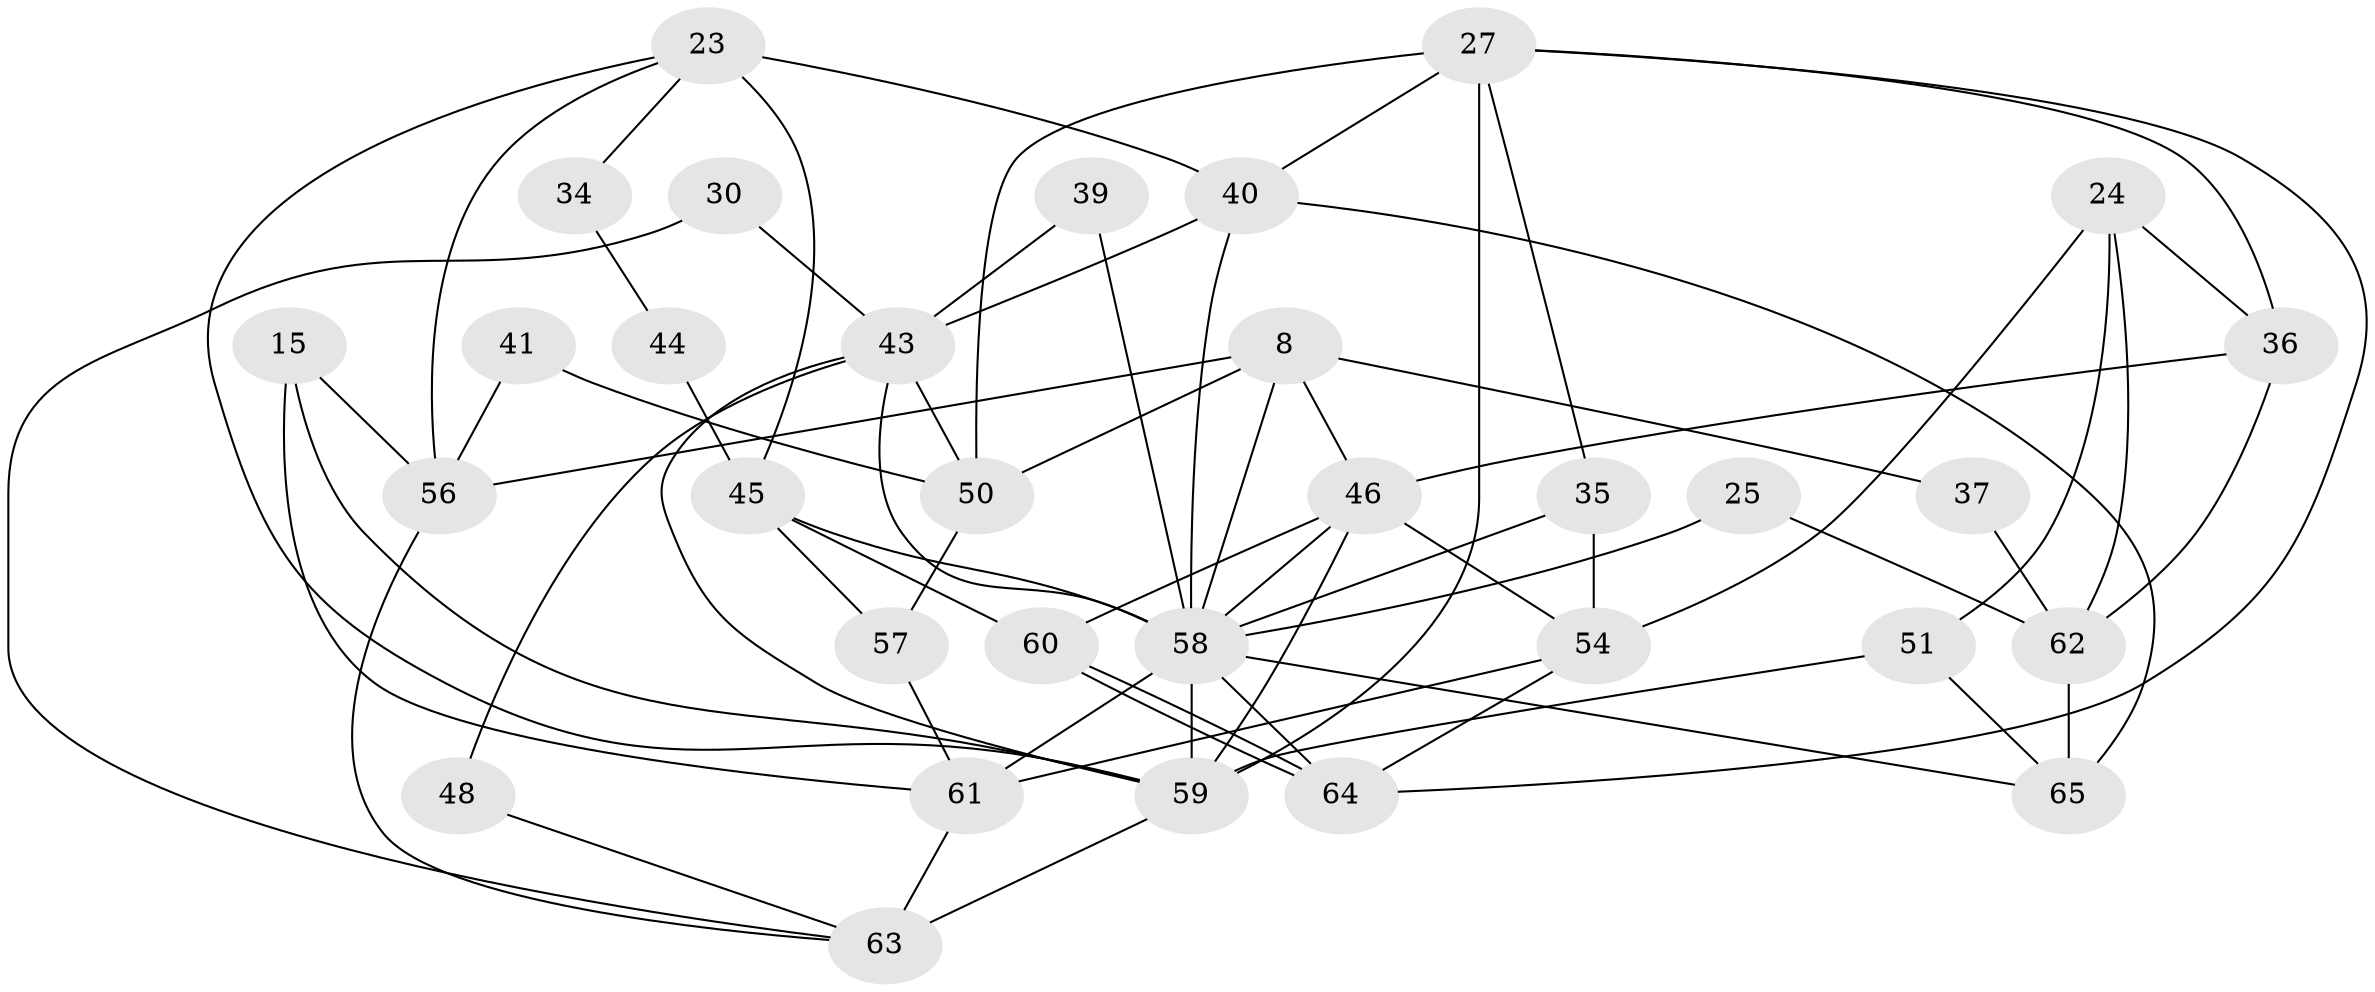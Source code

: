 // original degree distribution, {3: 0.3384615384615385, 5: 0.23076923076923078, 6: 0.06153846153846154, 7: 0.046153846153846156, 2: 0.1076923076923077, 4: 0.2, 8: 0.015384615384615385}
// Generated by graph-tools (version 1.1) at 2025/55/03/04/25 21:55:15]
// undirected, 32 vertices, 69 edges
graph export_dot {
graph [start="1"]
  node [color=gray90,style=filled];
  8;
  15;
  23 [super="+19"];
  24 [super="+14"];
  25;
  27 [super="+16"];
  30;
  34;
  35;
  36;
  37;
  39;
  40 [super="+26"];
  41;
  43 [super="+42+28"];
  44;
  45 [super="+9+31"];
  46 [super="+10"];
  48;
  50;
  51 [super="+29"];
  54 [super="+22+11"];
  56 [super="+20"];
  57;
  58 [super="+55+53"];
  59 [super="+5+32+49"];
  60;
  61 [super="+52"];
  62 [super="+18"];
  63 [super="+47"];
  64;
  65;
  8 -- 46;
  8 -- 37;
  8 -- 50;
  8 -- 56;
  8 -- 58;
  15 -- 56;
  15 -- 59;
  15 -- 61;
  23 -- 34 [weight=2];
  23 -- 40 [weight=4];
  23 -- 56;
  23 -- 59 [weight=2];
  23 -- 45;
  24 -- 36 [weight=2];
  24 -- 51 [weight=2];
  24 -- 62;
  24 -- 54;
  25 -- 62;
  25 -- 58;
  27 -- 35;
  27 -- 36;
  27 -- 40;
  27 -- 59 [weight=3];
  27 -- 64;
  27 -- 50;
  30 -- 43 [weight=3];
  30 -- 63;
  34 -- 44;
  35 -- 54;
  35 -- 58;
  36 -- 46;
  36 -- 62;
  37 -- 62;
  39 -- 43;
  39 -- 58;
  40 -- 65;
  40 -- 43;
  40 -- 58;
  41 -- 56 [weight=2];
  41 -- 50;
  43 -- 48;
  43 -- 50;
  43 -- 58;
  43 -- 59;
  44 -- 45;
  45 -- 60;
  45 -- 57;
  45 -- 58 [weight=3];
  46 -- 54 [weight=2];
  46 -- 60;
  46 -- 59;
  46 -- 58 [weight=2];
  48 -- 63;
  50 -- 57;
  51 -- 59 [weight=2];
  51 -- 65;
  54 -- 64;
  54 -- 61;
  56 -- 63 [weight=2];
  57 -- 61;
  58 -- 59 [weight=6];
  58 -- 65;
  58 -- 61 [weight=2];
  58 -- 64;
  59 -- 63 [weight=3];
  60 -- 64;
  60 -- 64;
  61 -- 63;
  62 -- 65 [weight=2];
}
